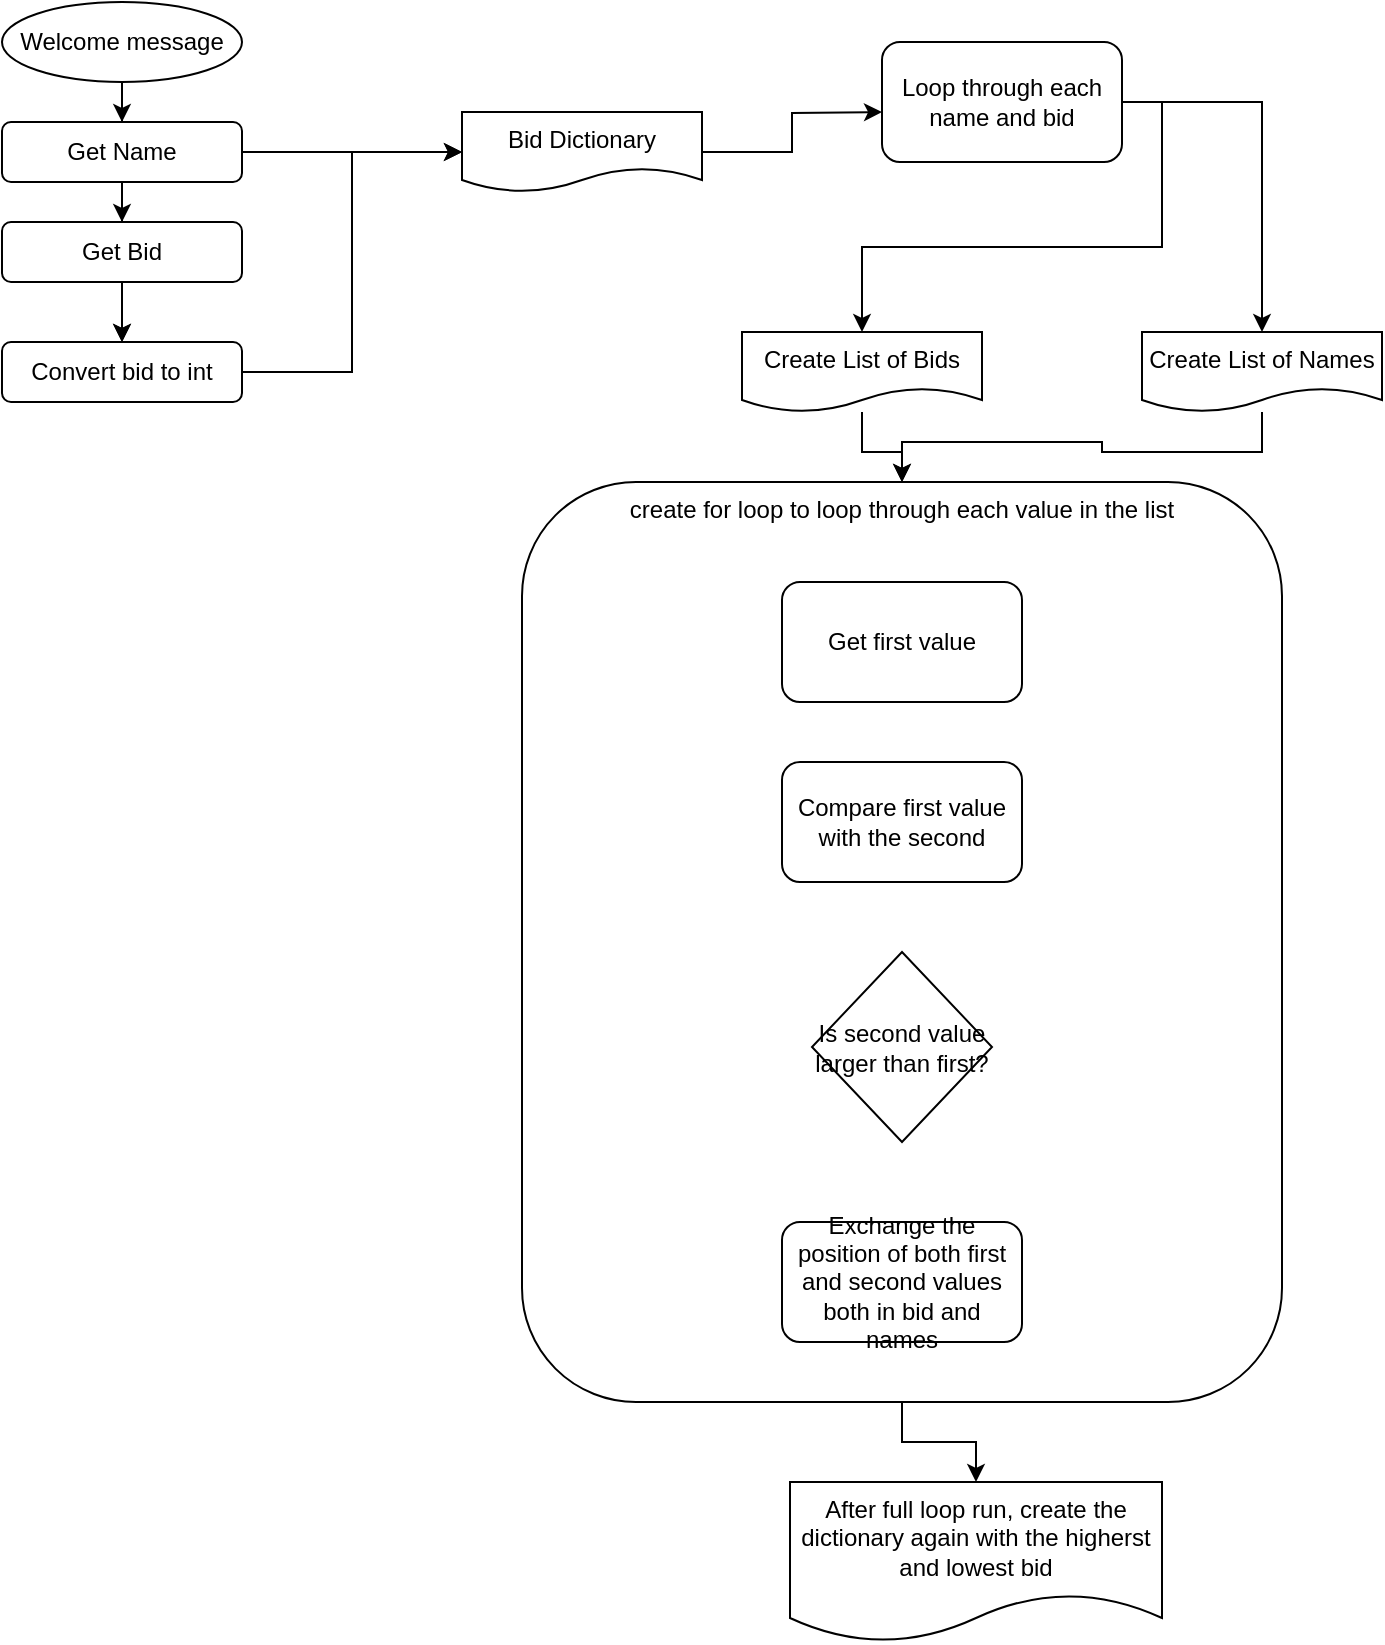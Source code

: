 <mxfile version="25.0.3">
  <diagram name="Page-1" id="NE7Clt-sXLgLIIL7PGzL">
    <mxGraphModel dx="1426" dy="747" grid="1" gridSize="10" guides="1" tooltips="1" connect="1" arrows="1" fold="1" page="1" pageScale="1" pageWidth="827" pageHeight="1169" math="0" shadow="0">
      <root>
        <mxCell id="0" />
        <mxCell id="1" parent="0" />
        <mxCell id="42JIp9Z6Ayq3_wSqQytF-11" value="" style="edgeStyle=orthogonalEdgeStyle;rounded=0;orthogonalLoop=1;jettySize=auto;html=1;" edge="1" parent="1" source="42JIp9Z6Ayq3_wSqQytF-1" target="42JIp9Z6Ayq3_wSqQytF-3">
          <mxGeometry relative="1" as="geometry" />
        </mxCell>
        <mxCell id="42JIp9Z6Ayq3_wSqQytF-1" value="Welcome message" style="ellipse;whiteSpace=wrap;html=1;" vertex="1" parent="1">
          <mxGeometry x="20" y="30" width="120" height="40" as="geometry" />
        </mxCell>
        <mxCell id="42JIp9Z6Ayq3_wSqQytF-5" style="edgeStyle=orthogonalEdgeStyle;rounded=0;orthogonalLoop=1;jettySize=auto;html=1;" edge="1" parent="1" source="42JIp9Z6Ayq3_wSqQytF-2" target="42JIp9Z6Ayq3_wSqQytF-4">
          <mxGeometry relative="1" as="geometry" />
        </mxCell>
        <mxCell id="42JIp9Z6Ayq3_wSqQytF-10" value="" style="edgeStyle=orthogonalEdgeStyle;rounded=0;orthogonalLoop=1;jettySize=auto;html=1;" edge="1" parent="1" source="42JIp9Z6Ayq3_wSqQytF-2" target="42JIp9Z6Ayq3_wSqQytF-8">
          <mxGeometry relative="1" as="geometry" />
        </mxCell>
        <mxCell id="42JIp9Z6Ayq3_wSqQytF-12" style="edgeStyle=orthogonalEdgeStyle;rounded=0;orthogonalLoop=1;jettySize=auto;html=1;" edge="1" parent="1" source="42JIp9Z6Ayq3_wSqQytF-2">
          <mxGeometry relative="1" as="geometry">
            <mxPoint x="80" y="90" as="targetPoint" />
          </mxGeometry>
        </mxCell>
        <mxCell id="42JIp9Z6Ayq3_wSqQytF-2" value="Get Name" style="rounded=1;whiteSpace=wrap;html=1;" vertex="1" parent="1">
          <mxGeometry x="20" y="90" width="120" height="30" as="geometry" />
        </mxCell>
        <mxCell id="42JIp9Z6Ayq3_wSqQytF-7" style="edgeStyle=orthogonalEdgeStyle;rounded=0;orthogonalLoop=1;jettySize=auto;html=1;exitX=1;exitY=0.5;exitDx=0;exitDy=0;entryX=0;entryY=0.5;entryDx=0;entryDy=0;" edge="1" parent="1" source="42JIp9Z6Ayq3_wSqQytF-8" target="42JIp9Z6Ayq3_wSqQytF-4">
          <mxGeometry relative="1" as="geometry" />
        </mxCell>
        <mxCell id="42JIp9Z6Ayq3_wSqQytF-9" value="" style="edgeStyle=orthogonalEdgeStyle;rounded=0;orthogonalLoop=1;jettySize=auto;html=1;" edge="1" parent="1" source="42JIp9Z6Ayq3_wSqQytF-3" target="42JIp9Z6Ayq3_wSqQytF-8">
          <mxGeometry relative="1" as="geometry" />
        </mxCell>
        <mxCell id="42JIp9Z6Ayq3_wSqQytF-3" value="Get Bid" style="rounded=1;whiteSpace=wrap;html=1;" vertex="1" parent="1">
          <mxGeometry x="20" y="140" width="120" height="30" as="geometry" />
        </mxCell>
        <mxCell id="42JIp9Z6Ayq3_wSqQytF-14" value="" style="edgeStyle=orthogonalEdgeStyle;rounded=0;orthogonalLoop=1;jettySize=auto;html=1;" edge="1" parent="1" source="42JIp9Z6Ayq3_wSqQytF-4">
          <mxGeometry relative="1" as="geometry">
            <mxPoint x="460" y="85" as="targetPoint" />
          </mxGeometry>
        </mxCell>
        <mxCell id="42JIp9Z6Ayq3_wSqQytF-4" value="Bid Dictionary" style="shape=document;whiteSpace=wrap;html=1;boundedLbl=1;" vertex="1" parent="1">
          <mxGeometry x="250" y="85" width="120" height="40" as="geometry" />
        </mxCell>
        <mxCell id="42JIp9Z6Ayq3_wSqQytF-8" value="Convert bid to int" style="rounded=1;whiteSpace=wrap;html=1;" vertex="1" parent="1">
          <mxGeometry x="20" y="200" width="120" height="30" as="geometry" />
        </mxCell>
        <mxCell id="42JIp9Z6Ayq3_wSqQytF-18" style="edgeStyle=orthogonalEdgeStyle;rounded=0;orthogonalLoop=1;jettySize=auto;html=1;entryX=0.5;entryY=0;entryDx=0;entryDy=0;" edge="1" parent="1" source="42JIp9Z6Ayq3_wSqQytF-15" target="42JIp9Z6Ayq3_wSqQytF-16">
          <mxGeometry relative="1" as="geometry" />
        </mxCell>
        <mxCell id="42JIp9Z6Ayq3_wSqQytF-19" style="edgeStyle=orthogonalEdgeStyle;rounded=0;orthogonalLoop=1;jettySize=auto;html=1;exitX=1;exitY=0.5;exitDx=0;exitDy=0;entryX=0.5;entryY=0;entryDx=0;entryDy=0;" edge="1" parent="1" source="42JIp9Z6Ayq3_wSqQytF-15" target="42JIp9Z6Ayq3_wSqQytF-17">
          <mxGeometry relative="1" as="geometry" />
        </mxCell>
        <mxCell id="42JIp9Z6Ayq3_wSqQytF-15" value="Loop through each name and bid" style="rounded=1;whiteSpace=wrap;html=1;" vertex="1" parent="1">
          <mxGeometry x="460" y="50" width="120" height="60" as="geometry" />
        </mxCell>
        <mxCell id="42JIp9Z6Ayq3_wSqQytF-26" style="edgeStyle=orthogonalEdgeStyle;rounded=0;orthogonalLoop=1;jettySize=auto;html=1;entryX=0.5;entryY=0;entryDx=0;entryDy=0;" edge="1" parent="1" source="42JIp9Z6Ayq3_wSqQytF-16" target="42JIp9Z6Ayq3_wSqQytF-20">
          <mxGeometry relative="1" as="geometry" />
        </mxCell>
        <mxCell id="42JIp9Z6Ayq3_wSqQytF-16" value="Create List of Names" style="shape=document;whiteSpace=wrap;html=1;boundedLbl=1;" vertex="1" parent="1">
          <mxGeometry x="590" y="195" width="120" height="40" as="geometry" />
        </mxCell>
        <mxCell id="42JIp9Z6Ayq3_wSqQytF-25" value="" style="edgeStyle=orthogonalEdgeStyle;rounded=0;orthogonalLoop=1;jettySize=auto;html=1;entryX=0.5;entryY=0;entryDx=0;entryDy=0;" edge="1" parent="1" source="42JIp9Z6Ayq3_wSqQytF-17" target="42JIp9Z6Ayq3_wSqQytF-20">
          <mxGeometry relative="1" as="geometry" />
        </mxCell>
        <mxCell id="42JIp9Z6Ayq3_wSqQytF-17" value="Create List of Bids" style="shape=document;whiteSpace=wrap;html=1;boundedLbl=1;" vertex="1" parent="1">
          <mxGeometry x="390" y="195" width="120" height="40" as="geometry" />
        </mxCell>
        <mxCell id="42JIp9Z6Ayq3_wSqQytF-28" value="" style="edgeStyle=orthogonalEdgeStyle;rounded=0;orthogonalLoop=1;jettySize=auto;html=1;" edge="1" parent="1" source="42JIp9Z6Ayq3_wSqQytF-20" target="42JIp9Z6Ayq3_wSqQytF-27">
          <mxGeometry relative="1" as="geometry" />
        </mxCell>
        <mxCell id="42JIp9Z6Ayq3_wSqQytF-20" value="create for loop to loop through each value in the list" style="rounded=1;whiteSpace=wrap;html=1;align=center;verticalAlign=top;" vertex="1" parent="1">
          <mxGeometry x="280" y="270" width="380" height="460" as="geometry" />
        </mxCell>
        <mxCell id="42JIp9Z6Ayq3_wSqQytF-21" value="Get first value" style="rounded=1;whiteSpace=wrap;html=1;" vertex="1" parent="1">
          <mxGeometry x="410" y="320" width="120" height="60" as="geometry" />
        </mxCell>
        <mxCell id="42JIp9Z6Ayq3_wSqQytF-22" value="Compare first value with the second" style="rounded=1;whiteSpace=wrap;html=1;" vertex="1" parent="1">
          <mxGeometry x="410" y="410" width="120" height="60" as="geometry" />
        </mxCell>
        <mxCell id="42JIp9Z6Ayq3_wSqQytF-23" value="Is second value larger than first?" style="rhombus;whiteSpace=wrap;html=1;" vertex="1" parent="1">
          <mxGeometry x="425" y="505" width="90" height="95" as="geometry" />
        </mxCell>
        <mxCell id="42JIp9Z6Ayq3_wSqQytF-24" value="Exchange the position of both first and second values both in bid and names" style="rounded=1;whiteSpace=wrap;html=1;" vertex="1" parent="1">
          <mxGeometry x="410" y="640" width="120" height="60" as="geometry" />
        </mxCell>
        <mxCell id="42JIp9Z6Ayq3_wSqQytF-27" value="After full loop run, create the dictionary again with the higherst and lowest bid" style="shape=document;whiteSpace=wrap;html=1;boundedLbl=1;" vertex="1" parent="1">
          <mxGeometry x="414" y="770" width="186" height="80" as="geometry" />
        </mxCell>
      </root>
    </mxGraphModel>
  </diagram>
</mxfile>
